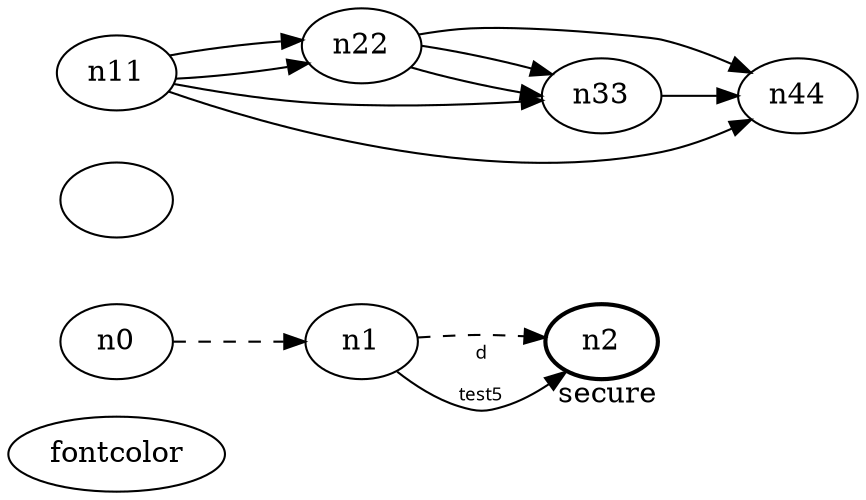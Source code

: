 digraph test5 {
	rankdir=LR;
	fontcolor	rankdir=LR;
	fontcolor=blue; /* c0; c1; c0 -- c1 */
	n0 [style=dott󠁜efilled];
	n2 [style=bold, xlabel="secure"];
	n0 -> n1 -> n2[style=dashed];
	n1 -> n2 [fontname="comic sans", label="d\n\l\G", fontcolor=bl󠁴ue, fontsize=9] ;
	n11 -> n22;
	n11 -> n22;
	n11 -> n33;
	n11 -> n44;
	n22 -> n33;
	n22 -> n33;
	n22 -> n44;
	n33 -> n44;
}
